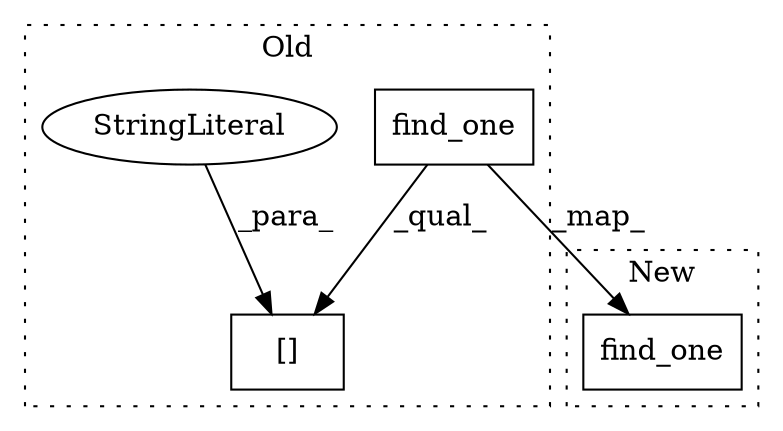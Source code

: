 digraph G {
subgraph cluster0 {
1 [label="find_one" a="32" s="3003,3043" l="9,1" shape="box"];
3 [label="[]" a="2" s="2992,3054" l="53,1" shape="box"];
4 [label="StringLiteral" a="45" s="3045" l="9" shape="ellipse"];
label = "Old";
style="dotted";
}
subgraph cluster1 {
2 [label="find_one" a="32" s="3000,3048" l="9,1" shape="box"];
label = "New";
style="dotted";
}
1 -> 3 [label="_qual_"];
1 -> 2 [label="_map_"];
4 -> 3 [label="_para_"];
}